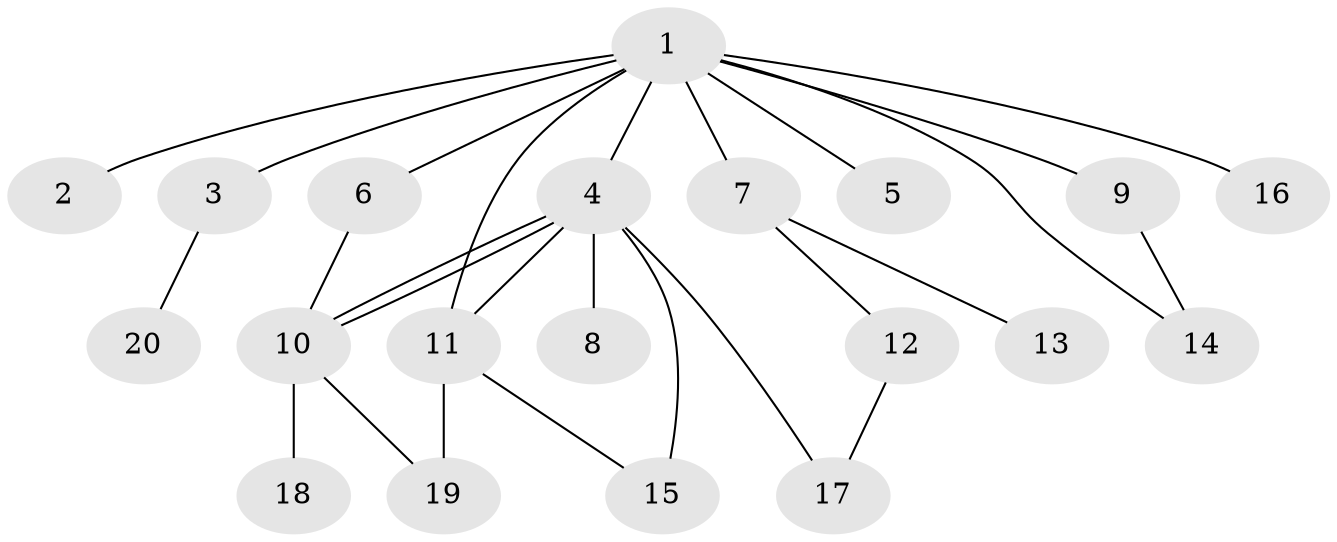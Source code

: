 // Generated by graph-tools (version 1.1) at 2025/46/02/15/25 05:46:28]
// undirected, 20 vertices, 26 edges
graph export_dot {
graph [start="1"]
  node [color=gray90,style=filled];
  1;
  2;
  3;
  4;
  5;
  6;
  7;
  8;
  9;
  10;
  11;
  12;
  13;
  14;
  15;
  16;
  17;
  18;
  19;
  20;
  1 -- 2;
  1 -- 3;
  1 -- 4;
  1 -- 5;
  1 -- 6;
  1 -- 7;
  1 -- 9;
  1 -- 11;
  1 -- 14;
  1 -- 16;
  3 -- 20;
  4 -- 8;
  4 -- 10;
  4 -- 10;
  4 -- 11;
  4 -- 15;
  4 -- 17;
  6 -- 10;
  7 -- 12;
  7 -- 13;
  9 -- 14;
  10 -- 18;
  10 -- 19;
  11 -- 15;
  11 -- 19;
  12 -- 17;
}
